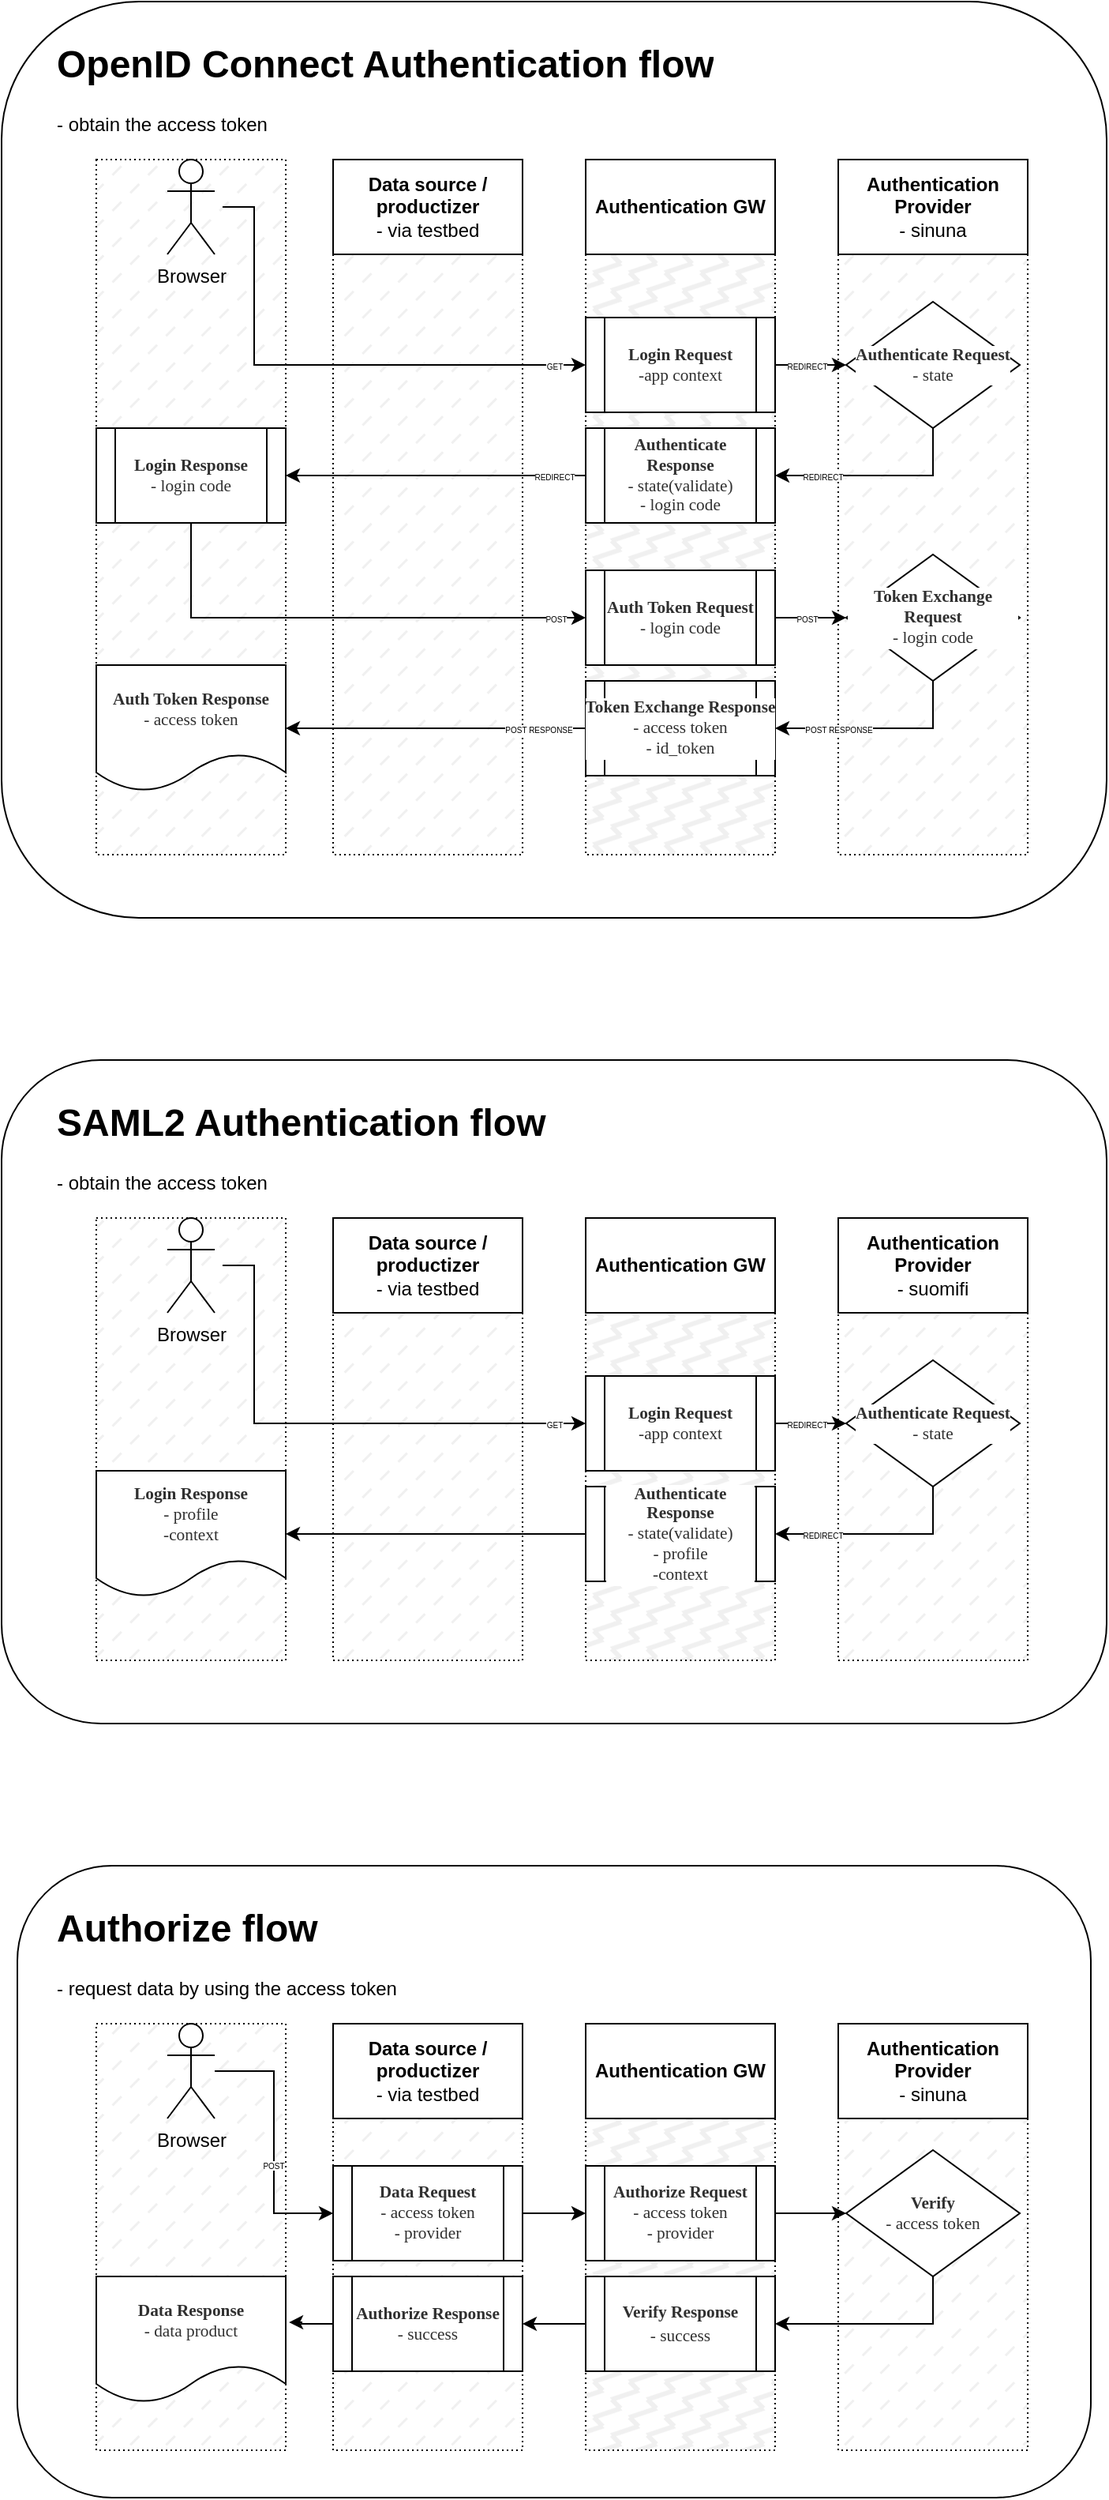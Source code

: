 <mxfile version="20.3.0" type="device"><diagram id="6r0nGlNl4cdeKzcDeS_B" name="Page-1"><mxGraphModel dx="1102" dy="1025" grid="1" gridSize="10" guides="1" tooltips="1" connect="1" arrows="1" fold="1" page="1" pageScale="1" pageWidth="850" pageHeight="1100" math="0" shadow="0"><root><mxCell id="0"/><mxCell id="1" parent="0"/><mxCell id="x8h_ygby22jTJAW10OT5-73" value="" style="rounded=1;whiteSpace=wrap;html=1;fillStyle=solid;strokeWidth=1;fillColor=#FFFFFF;" parent="1" vertex="1"><mxGeometry x="60" y="1200" width="680" height="400" as="geometry"/></mxCell><mxCell id="x8h_ygby22jTJAW10OT5-72" value="" style="rounded=1;whiteSpace=wrap;html=1;fillStyle=solid;strokeWidth=1;fillColor=#FFFFFF;" parent="1" vertex="1"><mxGeometry x="50" y="20" width="700" height="580" as="geometry"/></mxCell><mxCell id="x8h_ygby22jTJAW10OT5-33" value="" style="rounded=0;whiteSpace=wrap;html=1;fillColor=#F0F0F0;dashed=1;strokeWidth=1;dashPattern=1 2;fillStyle=dashed;" parent="1" vertex="1"><mxGeometry x="110" y="120" width="120" height="440" as="geometry"/></mxCell><mxCell id="x8h_ygby22jTJAW10OT5-30" value="" style="rounded=0;whiteSpace=wrap;html=1;fillColor=#F0F0F0;dashed=1;strokeWidth=1;dashPattern=1 2;fillStyle=dashed;" parent="1" vertex="1"><mxGeometry x="260" y="120" width="120" height="440" as="geometry"/></mxCell><mxCell id="x8h_ygby22jTJAW10OT5-31" value="" style="rounded=0;whiteSpace=wrap;html=1;fillColor=#F0F0F0;dashed=1;strokeWidth=1;dashPattern=1 2;fillStyle=zigzag-line;" parent="1" vertex="1"><mxGeometry x="420" y="120" width="120" height="440" as="geometry"/></mxCell><mxCell id="x8h_ygby22jTJAW10OT5-32" value="" style="rounded=0;whiteSpace=wrap;html=1;fillColor=#F0F0F0;dashed=1;strokeWidth=1;dashPattern=1 2;fillStyle=dashed;" parent="1" vertex="1"><mxGeometry x="580" y="120" width="120" height="440" as="geometry"/></mxCell><mxCell id="x8h_ygby22jTJAW10OT5-14" style="edgeStyle=orthogonalEdgeStyle;rounded=0;orthogonalLoop=1;jettySize=auto;html=1;entryX=0;entryY=0.5;entryDx=0;entryDy=0;" parent="1" target="x8h_ygby22jTJAW10OT5-6" edge="1"><mxGeometry relative="1" as="geometry"><mxPoint x="190" y="150" as="sourcePoint"/><Array as="points"><mxPoint x="210" y="150"/><mxPoint x="210" y="250"/></Array></mxGeometry></mxCell><mxCell id="ceesQ_jnTvSEdEqdkGkE-1" value="&lt;font style=&quot;font-size: 5px;&quot;&gt;GET&lt;/font&gt;" style="edgeLabel;html=1;align=center;verticalAlign=middle;resizable=0;points=[];fontSize=5;" parent="x8h_ygby22jTJAW10OT5-14" vertex="1" connectable="0"><mxGeometry x="0.278" y="1" relative="1" as="geometry"><mxPoint x="99" y="1" as="offset"/></mxGeometry></mxCell><mxCell id="x8h_ygby22jTJAW10OT5-1" value="Browser" style="shape=umlActor;verticalLabelPosition=bottom;verticalAlign=top;html=1;outlineConnect=0;" parent="1" vertex="1"><mxGeometry x="155" y="120" width="30" height="60" as="geometry"/></mxCell><mxCell id="x8h_ygby22jTJAW10OT5-2" value="&lt;b&gt;Data source / productizer&lt;/b&gt;&lt;br&gt;- via testbed" style="rounded=0;whiteSpace=wrap;html=1;" parent="1" vertex="1"><mxGeometry x="260" y="120" width="120" height="60" as="geometry"/></mxCell><mxCell id="x8h_ygby22jTJAW10OT5-4" value="&lt;b&gt;Authentication GW&lt;/b&gt;" style="rounded=0;whiteSpace=wrap;html=1;" parent="1" vertex="1"><mxGeometry x="420" y="120" width="120" height="60" as="geometry"/></mxCell><mxCell id="x8h_ygby22jTJAW10OT5-5" value="&lt;b&gt;Authentication Provider&lt;/b&gt;&lt;br&gt;- sinuna" style="rounded=0;whiteSpace=wrap;html=1;" parent="1" vertex="1"><mxGeometry x="580" y="120" width="120" height="60" as="geometry"/></mxCell><mxCell id="x8h_ygby22jTJAW10OT5-15" style="edgeStyle=orthogonalEdgeStyle;rounded=0;orthogonalLoop=1;jettySize=auto;html=1;entryX=0;entryY=0.5;entryDx=0;entryDy=0;" parent="1" source="x8h_ygby22jTJAW10OT5-6" target="x8h_ygby22jTJAW10OT5-7" edge="1"><mxGeometry relative="1" as="geometry"/></mxCell><mxCell id="ceesQ_jnTvSEdEqdkGkE-2" value="REDIRECT" style="edgeLabel;html=1;align=center;verticalAlign=middle;resizable=0;points=[];fontSize=5;" parent="x8h_ygby22jTJAW10OT5-15" vertex="1" connectable="0"><mxGeometry x="-0.254" y="-1" relative="1" as="geometry"><mxPoint x="3" y="-1" as="offset"/></mxGeometry></mxCell><mxCell id="x8h_ygby22jTJAW10OT5-6" value="&lt;p style=&quot;margin: 0px; padding: 0px; user-select: text; -webkit-user-drag: none; -webkit-tap-highlight-color: transparent; color: rgb(48, 48, 48); font-family: Calibri; font-size: 10.667px; background-color: rgb(255, 255, 255);&quot;&gt;&lt;strong style=&quot;margin: 0px; padding: 0px; user-select: text; -webkit-user-drag: none; -webkit-tap-highlight-color: transparent; font-size: 8pt;&quot; data-colorparams=&quot;#feffff_null_null&quot;&gt;Login Request&lt;/strong&gt;&lt;/p&gt;&lt;p style=&quot;margin: 0px; padding: 0px; user-select: text; -webkit-user-drag: none; -webkit-tap-highlight-color: transparent; color: rgb(48, 48, 48); font-family: Calibri; font-size: 10.667px; background-color: rgb(255, 255, 255);&quot;&gt;&lt;span style=&quot;margin: 0px; padding: 0px; user-select: text; -webkit-user-drag: none; -webkit-tap-highlight-color: transparent; font-size: 8pt;&quot; data-colorparams=&quot;#feffff_null_null&quot;&gt;-app context&lt;/span&gt;&lt;/p&gt;" style="shape=process;whiteSpace=wrap;html=1;backgroundOutline=1;" parent="1" vertex="1"><mxGeometry x="420" y="220" width="120" height="60" as="geometry"/></mxCell><mxCell id="x8h_ygby22jTJAW10OT5-17" style="edgeStyle=orthogonalEdgeStyle;rounded=0;orthogonalLoop=1;jettySize=auto;html=1;entryX=1;entryY=0.5;entryDx=0;entryDy=0;exitX=0.5;exitY=1;exitDx=0;exitDy=0;" parent="1" source="x8h_ygby22jTJAW10OT5-7" target="x8h_ygby22jTJAW10OT5-8" edge="1"><mxGeometry relative="1" as="geometry"><Array as="points"><mxPoint x="640" y="320"/></Array></mxGeometry></mxCell><mxCell id="ceesQ_jnTvSEdEqdkGkE-6" value="REDIRECT" style="edgeLabel;html=1;align=center;verticalAlign=middle;resizable=0;points=[];fontSize=5;" parent="x8h_ygby22jTJAW10OT5-17" vertex="1" connectable="0"><mxGeometry x="0.66" relative="1" as="geometry"><mxPoint x="8" as="offset"/></mxGeometry></mxCell><mxCell id="x8h_ygby22jTJAW10OT5-7" value="&lt;p style=&quot;margin: 0px; padding: 0px; user-select: text; -webkit-user-drag: none; -webkit-tap-highlight-color: transparent; color: rgb(48, 48, 48); font-family: Calibri; font-size: 10.667px; background-color: rgb(255, 255, 255);&quot;&gt;&lt;strong style=&quot;margin: 0px; padding: 0px; user-select: text; -webkit-user-drag: none; -webkit-tap-highlight-color: transparent; font-size: 8pt;&quot; data-colorparams=&quot;#feffff_null_null&quot;&gt;Authenticate Request&lt;/strong&gt;&lt;/p&gt;&lt;p style=&quot;margin: 0px; padding: 0px; user-select: text; -webkit-user-drag: none; -webkit-tap-highlight-color: transparent; color: rgb(48, 48, 48); font-family: Calibri; font-size: 10.667px; background-color: rgb(255, 255, 255);&quot;&gt;&lt;span style=&quot;margin: 0px; padding: 0px; user-select: text; -webkit-user-drag: none; -webkit-tap-highlight-color: transparent; font-size: 8pt;&quot; data-colorparams=&quot;#feffff_null_null&quot;&gt;- state&lt;/span&gt;&lt;/p&gt;" style="rhombus;whiteSpace=wrap;html=1;" parent="1" vertex="1"><mxGeometry x="585" y="210" width="110" height="80" as="geometry"/></mxCell><mxCell id="x8h_ygby22jTJAW10OT5-18" style="edgeStyle=orthogonalEdgeStyle;rounded=0;orthogonalLoop=1;jettySize=auto;html=1;entryX=1;entryY=0.5;entryDx=0;entryDy=0;" parent="1" source="x8h_ygby22jTJAW10OT5-8" target="x8h_ygby22jTJAW10OT5-9" edge="1"><mxGeometry relative="1" as="geometry"/></mxCell><mxCell id="ceesQ_jnTvSEdEqdkGkE-7" value="REDIRECT" style="edgeLabel;html=1;align=center;verticalAlign=middle;resizable=0;points=[];fontSize=5;" parent="x8h_ygby22jTJAW10OT5-18" vertex="1" connectable="0"><mxGeometry x="0.158" y="-1" relative="1" as="geometry"><mxPoint x="90" y="1" as="offset"/></mxGeometry></mxCell><mxCell id="x8h_ygby22jTJAW10OT5-8" value="&lt;p style=&quot;margin: 0px; padding: 0px; user-select: text; -webkit-user-drag: none; -webkit-tap-highlight-color: transparent; color: rgb(48, 48, 48); font-family: Calibri; font-size: 10.667px; background-color: rgb(255, 255, 255);&quot;&gt;&lt;strong style=&quot;margin: 0px; padding: 0px; user-select: text; -webkit-user-drag: none; -webkit-tap-highlight-color: transparent; font-size: 8pt;&quot; data-colorparams=&quot;#feffff_null_null&quot;&gt;Authenticate Response&lt;/strong&gt;&lt;/p&gt;&lt;p style=&quot;margin: 0px; padding: 0px; user-select: text; -webkit-user-drag: none; -webkit-tap-highlight-color: transparent; color: rgb(48, 48, 48); font-family: Calibri; font-size: 10.667px; background-color: rgb(255, 255, 255);&quot;&gt;&lt;span style=&quot;margin: 0px; padding: 0px; user-select: text; -webkit-user-drag: none; -webkit-tap-highlight-color: transparent; font-size: 8pt;&quot; data-colorparams=&quot;#feffff_null_null&quot;&gt;- state(validate)&lt;/span&gt;&lt;/p&gt;&lt;p style=&quot;margin: 0px; padding: 0px; user-select: text; -webkit-user-drag: none; -webkit-tap-highlight-color: transparent; color: rgb(48, 48, 48); font-family: Calibri; font-size: 10.667px; background-color: rgb(255, 255, 255);&quot;&gt;&lt;span style=&quot;margin: 0px; padding: 0px; user-select: text; -webkit-user-drag: none; -webkit-tap-highlight-color: transparent; font-size: 8pt;&quot; data-colorparams=&quot;#feffff_null_null&quot;&gt;- login code&lt;/span&gt;&lt;/p&gt;" style="shape=process;whiteSpace=wrap;html=1;backgroundOutline=1;" parent="1" vertex="1"><mxGeometry x="420" y="290" width="120" height="60" as="geometry"/></mxCell><mxCell id="x8h_ygby22jTJAW10OT5-19" style="edgeStyle=orthogonalEdgeStyle;rounded=0;orthogonalLoop=1;jettySize=auto;html=1;entryX=0;entryY=0.5;entryDx=0;entryDy=0;" parent="1" source="x8h_ygby22jTJAW10OT5-9" target="x8h_ygby22jTJAW10OT5-10" edge="1"><mxGeometry relative="1" as="geometry"><Array as="points"><mxPoint x="170" y="410"/></Array></mxGeometry></mxCell><mxCell id="ceesQ_jnTvSEdEqdkGkE-8" value="POST" style="edgeLabel;html=1;align=center;verticalAlign=middle;resizable=0;points=[];fontSize=5;" parent="x8h_ygby22jTJAW10OT5-19" vertex="1" connectable="0"><mxGeometry x="0.261" y="-1" relative="1" as="geometry"><mxPoint x="95" y="-1" as="offset"/></mxGeometry></mxCell><mxCell id="x8h_ygby22jTJAW10OT5-9" value="&lt;p style=&quot;margin: 0px; padding: 0px; user-select: text; -webkit-user-drag: none; -webkit-tap-highlight-color: transparent; color: rgb(48, 48, 48); font-family: Calibri; font-size: 10.667px; background-color: rgb(255, 255, 255);&quot;&gt;&lt;strong style=&quot;margin: 0px; padding: 0px; user-select: text; -webkit-user-drag: none; -webkit-tap-highlight-color: transparent; font-size: 8pt;&quot; data-colorparams=&quot;#feffff_null_null&quot;&gt;Login Response&lt;/strong&gt;&lt;/p&gt;&lt;p style=&quot;margin: 0px; padding: 0px; user-select: text; -webkit-user-drag: none; -webkit-tap-highlight-color: transparent; color: rgb(48, 48, 48); font-family: Calibri; font-size: 10.667px; background-color: rgb(255, 255, 255);&quot;&gt;&lt;span style=&quot;margin: 0px; padding: 0px; user-select: text; -webkit-user-drag: none; -webkit-tap-highlight-color: transparent; font-size: 8pt;&quot; data-colorparams=&quot;#feffff_null_null&quot;&gt;- login code&lt;/span&gt;&lt;/p&gt;" style="shape=process;whiteSpace=wrap;html=1;backgroundOutline=1;" parent="1" vertex="1"><mxGeometry x="110" y="290" width="120" height="60" as="geometry"/></mxCell><mxCell id="x8h_ygby22jTJAW10OT5-20" style="edgeStyle=orthogonalEdgeStyle;rounded=0;orthogonalLoop=1;jettySize=auto;html=1;entryX=0;entryY=0.5;entryDx=0;entryDy=0;" parent="1" source="x8h_ygby22jTJAW10OT5-10" target="x8h_ygby22jTJAW10OT5-11" edge="1"><mxGeometry relative="1" as="geometry"/></mxCell><mxCell id="ceesQ_jnTvSEdEqdkGkE-9" value="POST" style="edgeLabel;html=1;align=center;verticalAlign=middle;resizable=0;points=[];fontSize=5;" parent="x8h_ygby22jTJAW10OT5-20" vertex="1" connectable="0"><mxGeometry x="-0.111" relative="1" as="geometry"><mxPoint as="offset"/></mxGeometry></mxCell><mxCell id="x8h_ygby22jTJAW10OT5-10" value="&lt;p style=&quot;margin: 0px; padding: 0px; user-select: text; -webkit-user-drag: none; -webkit-tap-highlight-color: transparent; color: rgb(48, 48, 48); font-family: Calibri; font-size: 10.667px; background-color: rgb(255, 255, 255);&quot;&gt;&lt;strong style=&quot;margin: 0px; padding: 0px; user-select: text; -webkit-user-drag: none; -webkit-tap-highlight-color: transparent; font-size: 8pt;&quot; data-colorparams=&quot;#feffff_null_null&quot;&gt;Auth Token Request&lt;/strong&gt;&lt;/p&gt;&lt;p style=&quot;margin: 0px; padding: 0px; user-select: text; -webkit-user-drag: none; -webkit-tap-highlight-color: transparent; color: rgb(48, 48, 48); font-family: Calibri; font-size: 10.667px; background-color: rgb(255, 255, 255);&quot;&gt;&lt;span style=&quot;margin: 0px; padding: 0px; user-select: text; -webkit-user-drag: none; -webkit-tap-highlight-color: transparent; font-size: 8pt;&quot; data-colorparams=&quot;#feffff_null_null&quot;&gt;- login code&lt;/span&gt;&lt;/p&gt;" style="shape=process;whiteSpace=wrap;html=1;backgroundOutline=1;" parent="1" vertex="1"><mxGeometry x="420" y="380" width="120" height="60" as="geometry"/></mxCell><mxCell id="x8h_ygby22jTJAW10OT5-21" style="edgeStyle=orthogonalEdgeStyle;rounded=0;orthogonalLoop=1;jettySize=auto;html=1;entryX=1;entryY=0.5;entryDx=0;entryDy=0;" parent="1" source="x8h_ygby22jTJAW10OT5-11" target="x8h_ygby22jTJAW10OT5-12" edge="1"><mxGeometry relative="1" as="geometry"><Array as="points"><mxPoint x="640" y="480"/></Array></mxGeometry></mxCell><mxCell id="ceesQ_jnTvSEdEqdkGkE-10" value="POST RESPONSE" style="edgeLabel;html=1;align=center;verticalAlign=middle;resizable=0;points=[];fontSize=5;" parent="x8h_ygby22jTJAW10OT5-21" vertex="1" connectable="0"><mxGeometry x="0.581" relative="1" as="geometry"><mxPoint x="13" as="offset"/></mxGeometry></mxCell><mxCell id="x8h_ygby22jTJAW10OT5-11" value="&lt;p style=&quot;margin: 0px; padding: 0px; user-select: text; -webkit-user-drag: none; -webkit-tap-highlight-color: transparent; color: rgb(48, 48, 48); font-family: Calibri; font-size: 10.667px; background-color: rgb(255, 255, 255);&quot;&gt;&lt;strong style=&quot;margin: 0px; padding: 0px; user-select: text; -webkit-user-drag: none; -webkit-tap-highlight-color: transparent; font-size: 8pt;&quot; data-colorparams=&quot;#feffff_null_null&quot;&gt;Token Exchange Request&lt;/strong&gt;&lt;/p&gt;&lt;p style=&quot;margin: 0px; padding: 0px; user-select: text; -webkit-user-drag: none; -webkit-tap-highlight-color: transparent; color: rgb(48, 48, 48); font-family: Calibri; font-size: 10.667px; background-color: rgb(255, 255, 255);&quot;&gt;&lt;span style=&quot;margin: 0px; padding: 0px; user-select: text; -webkit-user-drag: none; -webkit-tap-highlight-color: transparent; font-size: 8pt;&quot; data-colorparams=&quot;#feffff_null_null&quot;&gt;- login code&lt;/span&gt;&lt;/p&gt;" style="rhombus;whiteSpace=wrap;html=1;" parent="1" vertex="1"><mxGeometry x="585" y="370" width="110" height="80" as="geometry"/></mxCell><mxCell id="x8h_ygby22jTJAW10OT5-22" style="edgeStyle=orthogonalEdgeStyle;rounded=0;orthogonalLoop=1;jettySize=auto;html=1;entryX=1;entryY=0.5;entryDx=0;entryDy=0;" parent="1" source="x8h_ygby22jTJAW10OT5-12" target="x8h_ygby22jTJAW10OT5-27" edge="1"><mxGeometry relative="1" as="geometry"><mxPoint x="210.0" y="480.0" as="targetPoint"/></mxGeometry></mxCell><mxCell id="ceesQ_jnTvSEdEqdkGkE-11" value="POST RESPONSE" style="edgeLabel;html=1;align=center;verticalAlign=middle;resizable=0;points=[];fontSize=5;" parent="x8h_ygby22jTJAW10OT5-22" vertex="1" connectable="0"><mxGeometry x="-0.274" y="1" relative="1" as="geometry"><mxPoint x="39" y="-1" as="offset"/></mxGeometry></mxCell><mxCell id="x8h_ygby22jTJAW10OT5-12" value="&lt;p style=&quot;margin: 0px; padding: 0px; user-select: text; -webkit-user-drag: none; -webkit-tap-highlight-color: transparent; color: rgb(48, 48, 48); font-family: Calibri; font-size: 10.667px; background-color: rgb(255, 255, 255);&quot;&gt;&lt;strong style=&quot;margin: 0px; padding: 0px; user-select: text; -webkit-user-drag: none; -webkit-tap-highlight-color: transparent; font-size: 8pt;&quot; data-colorparams=&quot;#feffff_null_null&quot;&gt;Token&amp;nbsp;&lt;strong style=&quot;margin: 0px; padding: 0px; user-select: text; -webkit-user-drag: none; -webkit-tap-highlight-color: transparent; font-size: 8pt;&quot; data-colorparams=&quot;#feffff_null_null&quot;&gt;Exchange&lt;/strong&gt;&amp;nbsp;Response&lt;/strong&gt;&lt;/p&gt;&lt;p style=&quot;margin: 0px; padding: 0px; user-select: text; -webkit-user-drag: none; -webkit-tap-highlight-color: transparent; color: rgb(48, 48, 48); font-family: Calibri; font-size: 10.667px; background-color: rgb(255, 255, 255);&quot;&gt;&lt;span style=&quot;margin: 0px; padding: 0px; user-select: text; -webkit-user-drag: none; -webkit-tap-highlight-color: transparent; font-size: 8pt;&quot; data-colorparams=&quot;#feffff_null_null&quot;&gt;- access token&lt;/span&gt;&lt;/p&gt;&lt;p style=&quot;margin: 0px; padding: 0px; user-select: text; -webkit-user-drag: none; -webkit-tap-highlight-color: transparent; color: rgb(48, 48, 48); font-family: Calibri; font-size: 10.667px; background-color: rgb(255, 255, 255);&quot;&gt;&lt;span style=&quot;margin: 0px; padding: 0px; user-select: text; -webkit-user-drag: none; -webkit-tap-highlight-color: transparent; font-size: 8pt;&quot; data-colorparams=&quot;#feffff_null_null&quot;&gt;- id_token&lt;/span&gt;&lt;/p&gt;" style="shape=process;whiteSpace=wrap;html=1;backgroundOutline=1;" parent="1" vertex="1"><mxGeometry x="420" y="450" width="120" height="60" as="geometry"/></mxCell><mxCell id="x8h_ygby22jTJAW10OT5-27" value="&lt;p style=&quot;margin: 0px; padding: 0px; user-select: text; -webkit-user-drag: none; -webkit-tap-highlight-color: transparent; color: rgb(48, 48, 48); font-family: Calibri; font-size: 10.667px; background-color: rgb(255, 255, 255);&quot;&gt;&lt;strong style=&quot;margin: 0px; padding: 0px; user-select: text; -webkit-user-drag: none; -webkit-tap-highlight-color: transparent; font-size: 8pt;&quot; data-colorparams=&quot;#feffff_null_null&quot;&gt;Auth Token Response&lt;/strong&gt;&lt;/p&gt;&lt;p style=&quot;margin: 0px; padding: 0px; user-select: text; -webkit-user-drag: none; -webkit-tap-highlight-color: transparent; color: rgb(48, 48, 48); font-family: Calibri; font-size: 10.667px; background-color: rgb(255, 255, 255);&quot;&gt;&lt;span style=&quot;margin: 0px; padding: 0px; user-select: text; -webkit-user-drag: none; -webkit-tap-highlight-color: transparent; font-size: 8pt;&quot; data-colorparams=&quot;#feffff_null_null&quot;&gt;- access token&lt;/span&gt;&lt;/p&gt;" style="shape=document;whiteSpace=wrap;html=1;boundedLbl=1;" parent="1" vertex="1"><mxGeometry x="110" y="440" width="120" height="80" as="geometry"/></mxCell><mxCell id="x8h_ygby22jTJAW10OT5-28" value="&lt;h1&gt;OpenID Connect Authentication flow&lt;/h1&gt;&lt;p&gt;- obtain the access token&lt;/p&gt;" style="text;html=1;strokeColor=none;fillColor=none;spacing=5;spacingTop=-20;whiteSpace=wrap;overflow=hidden;rounded=0;" parent="1" vertex="1"><mxGeometry x="80" y="40" width="430" height="70" as="geometry"/></mxCell><mxCell id="x8h_ygby22jTJAW10OT5-29" value="&lt;h1&gt;Authorize flow&lt;/h1&gt;&lt;p&gt;- request data by using the access token&lt;/p&gt;" style="text;html=1;strokeColor=none;fillColor=none;spacing=5;spacingTop=-20;whiteSpace=wrap;overflow=hidden;rounded=0;" parent="1" vertex="1"><mxGeometry x="80" y="1220" width="240" height="70" as="geometry"/></mxCell><mxCell id="x8h_ygby22jTJAW10OT5-34" value="" style="rounded=0;whiteSpace=wrap;html=1;fillColor=#F0F0F0;dashed=1;strokeWidth=1;dashPattern=1 2;fillStyle=dashed;" parent="1" vertex="1"><mxGeometry x="110" y="1300" width="120" height="270" as="geometry"/></mxCell><mxCell id="x8h_ygby22jTJAW10OT5-35" value="" style="rounded=0;whiteSpace=wrap;html=1;fillColor=#F0F0F0;dashed=1;strokeWidth=1;dashPattern=1 2;fillStyle=dashed;" parent="1" vertex="1"><mxGeometry x="260" y="1300" width="120" height="270" as="geometry"/></mxCell><mxCell id="x8h_ygby22jTJAW10OT5-36" value="" style="rounded=0;whiteSpace=wrap;html=1;fillColor=#F0F0F0;dashed=1;strokeWidth=1;dashPattern=1 2;fillStyle=zigzag-line;" parent="1" vertex="1"><mxGeometry x="420" y="1300" width="120" height="270" as="geometry"/></mxCell><mxCell id="x8h_ygby22jTJAW10OT5-37" value="" style="rounded=0;whiteSpace=wrap;html=1;fillColor=#F0F0F0;dashed=1;strokeWidth=1;dashPattern=1 2;fillStyle=dashed;" parent="1" vertex="1"><mxGeometry x="580" y="1300" width="120" height="270" as="geometry"/></mxCell><mxCell id="x8h_ygby22jTJAW10OT5-65" style="edgeStyle=orthogonalEdgeStyle;rounded=0;orthogonalLoop=1;jettySize=auto;html=1;entryX=0;entryY=0.5;entryDx=0;entryDy=0;" parent="1" source="x8h_ygby22jTJAW10OT5-39" target="x8h_ygby22jTJAW10OT5-60" edge="1"><mxGeometry relative="1" as="geometry"/></mxCell><mxCell id="ceesQ_jnTvSEdEqdkGkE-12" value="POST" style="edgeLabel;html=1;align=center;verticalAlign=middle;resizable=0;points=[];fontSize=5;" parent="x8h_ygby22jTJAW10OT5-65" vertex="1" connectable="0"><mxGeometry x="0.172" y="-1" relative="1" as="geometry"><mxPoint as="offset"/></mxGeometry></mxCell><mxCell id="x8h_ygby22jTJAW10OT5-39" value="Browser" style="shape=umlActor;verticalLabelPosition=bottom;verticalAlign=top;html=1;outlineConnect=0;" parent="1" vertex="1"><mxGeometry x="155" y="1300" width="30" height="60" as="geometry"/></mxCell><mxCell id="x8h_ygby22jTJAW10OT5-40" value="&lt;b&gt;Data source / productizer&lt;/b&gt;&lt;br&gt;- via testbed" style="rounded=0;whiteSpace=wrap;html=1;" parent="1" vertex="1"><mxGeometry x="260" y="1300" width="120" height="60" as="geometry"/></mxCell><mxCell id="x8h_ygby22jTJAW10OT5-41" value="&lt;b&gt;Authentication GW&lt;/b&gt;" style="rounded=0;whiteSpace=wrap;html=1;" parent="1" vertex="1"><mxGeometry x="420" y="1300" width="120" height="60" as="geometry"/></mxCell><mxCell id="x8h_ygby22jTJAW10OT5-42" value="&lt;b&gt;Authentication Provider&lt;/b&gt;&lt;br&gt;- sinuna" style="rounded=0;whiteSpace=wrap;html=1;" parent="1" vertex="1"><mxGeometry x="580" y="1300" width="120" height="60" as="geometry"/></mxCell><mxCell id="x8h_ygby22jTJAW10OT5-67" style="edgeStyle=orthogonalEdgeStyle;rounded=0;orthogonalLoop=1;jettySize=auto;html=1;entryX=0;entryY=0.5;entryDx=0;entryDy=0;" parent="1" source="x8h_ygby22jTJAW10OT5-59" target="x8h_ygby22jTJAW10OT5-62" edge="1"><mxGeometry relative="1" as="geometry"/></mxCell><mxCell id="x8h_ygby22jTJAW10OT5-59" value="&lt;p style=&quot;margin: 0px ; padding: 0px ; color: rgb(48 , 48 , 48) ; font-family: &amp;#34;calibri&amp;#34; ; font-size: 10.667px ; background-color: rgb(255 , 255 , 255)&quot;&gt;&lt;strong style=&quot;margin: 0px ; padding: 0px ; font-size: 8pt&quot;&gt;Authorize Request&lt;/strong&gt;&lt;/p&gt;&lt;p style=&quot;margin: 0px ; padding: 0px ; color: rgb(48 , 48 , 48) ; font-family: &amp;#34;calibri&amp;#34; ; font-size: 10.667px ; background-color: rgb(255 , 255 , 255)&quot;&gt;&lt;span style=&quot;margin: 0px ; padding: 0px ; font-size: 8pt&quot;&gt;- access token&lt;/span&gt;&lt;/p&gt;&lt;p style=&quot;margin: 0px ; padding: 0px ; color: rgb(48 , 48 , 48) ; font-family: &amp;#34;calibri&amp;#34; ; font-size: 10.667px ; background-color: rgb(255 , 255 , 255)&quot;&gt;&lt;span style=&quot;margin: 0px ; padding: 0px ; font-size: 8pt&quot;&gt;&lt;span style=&quot;font-size: 10.667px&quot;&gt;- provider&lt;/span&gt;&lt;br&gt;&lt;/span&gt;&lt;/p&gt;" style="shape=process;whiteSpace=wrap;html=1;backgroundOutline=1;" parent="1" vertex="1"><mxGeometry x="420" y="1390" width="120" height="60" as="geometry"/></mxCell><mxCell id="x8h_ygby22jTJAW10OT5-66" style="edgeStyle=orthogonalEdgeStyle;rounded=0;orthogonalLoop=1;jettySize=auto;html=1;entryX=0;entryY=0.5;entryDx=0;entryDy=0;" parent="1" source="x8h_ygby22jTJAW10OT5-60" target="x8h_ygby22jTJAW10OT5-59" edge="1"><mxGeometry relative="1" as="geometry"/></mxCell><mxCell id="x8h_ygby22jTJAW10OT5-60" value="&lt;p style=&quot;margin: 0px ; padding: 0px ; color: rgb(48 , 48 , 48) ; font-family: &amp;#34;calibri&amp;#34; ; font-size: 10.667px ; background-color: rgb(255 , 255 , 255)&quot;&gt;&lt;strong style=&quot;margin: 0px ; padding: 0px ; font-size: 8pt&quot;&gt;Data Request&lt;/strong&gt;&lt;/p&gt;&lt;p style=&quot;margin: 0px ; padding: 0px ; color: rgb(48 , 48 , 48) ; font-family: &amp;#34;calibri&amp;#34; ; font-size: 10.667px ; background-color: rgb(255 , 255 , 255)&quot;&gt;&lt;span style=&quot;margin: 0px ; padding: 0px ; font-size: 8pt&quot;&gt;- access token&lt;/span&gt;&lt;/p&gt;&lt;p style=&quot;margin: 0px ; padding: 0px ; color: rgb(48 , 48 , 48) ; font-family: &amp;#34;calibri&amp;#34; ; font-size: 10.667px ; background-color: rgb(255 , 255 , 255)&quot;&gt;&lt;span style=&quot;margin: 0px ; padding: 0px ; font-size: 8pt&quot;&gt;- provider&lt;/span&gt;&lt;/p&gt;" style="shape=process;whiteSpace=wrap;html=1;backgroundOutline=1;" parent="1" vertex="1"><mxGeometry x="260" y="1390" width="120" height="60" as="geometry"/></mxCell><mxCell id="x8h_ygby22jTJAW10OT5-68" style="edgeStyle=orthogonalEdgeStyle;rounded=0;orthogonalLoop=1;jettySize=auto;html=1;entryX=1;entryY=0.5;entryDx=0;entryDy=0;" parent="1" source="x8h_ygby22jTJAW10OT5-62" target="x8h_ygby22jTJAW10OT5-63" edge="1"><mxGeometry relative="1" as="geometry"><Array as="points"><mxPoint x="640" y="1490"/></Array></mxGeometry></mxCell><mxCell id="x8h_ygby22jTJAW10OT5-62" value="&lt;p style=&quot;margin: 0px; padding: 0px; user-select: text; -webkit-user-drag: none; -webkit-tap-highlight-color: transparent; color: rgb(48, 48, 48); font-family: Calibri; font-size: 10.667px; background-color: rgb(255, 255, 255);&quot;&gt;&lt;strong style=&quot;margin: 0px; padding: 0px; user-select: text; -webkit-user-drag: none; -webkit-tap-highlight-color: transparent; font-size: 8pt;&quot; data-colorparams=&quot;#feffff_null_null&quot;&gt;Verify&lt;/strong&gt;&lt;/p&gt;&lt;p style=&quot;margin: 0px; padding: 0px; user-select: text; -webkit-user-drag: none; -webkit-tap-highlight-color: transparent; color: rgb(48, 48, 48); font-family: Calibri; font-size: 10.667px; background-color: rgb(255, 255, 255);&quot;&gt;&lt;span style=&quot;font-size: 10.667px;&quot;&gt;- access token&lt;/span&gt;&lt;br&gt;&lt;/p&gt;" style="rhombus;whiteSpace=wrap;html=1;" parent="1" vertex="1"><mxGeometry x="585" y="1380" width="110" height="80" as="geometry"/></mxCell><mxCell id="x8h_ygby22jTJAW10OT5-69" style="edgeStyle=orthogonalEdgeStyle;rounded=0;orthogonalLoop=1;jettySize=auto;html=1;entryX=1;entryY=0.5;entryDx=0;entryDy=0;" parent="1" source="x8h_ygby22jTJAW10OT5-63" target="x8h_ygby22jTJAW10OT5-64" edge="1"><mxGeometry relative="1" as="geometry"/></mxCell><mxCell id="x8h_ygby22jTJAW10OT5-63" value="&lt;p style=&quot;margin: 0px; padding: 0px; user-select: text; -webkit-user-drag: none; -webkit-tap-highlight-color: transparent; color: rgb(48, 48, 48); font-family: Calibri; font-size: 10.667px; background-color: rgb(255, 255, 255);&quot;&gt;&lt;strong style=&quot;margin: 0px; padding: 0px; user-select: text; -webkit-user-drag: none; -webkit-tap-highlight-color: transparent; font-size: 8pt;&quot; data-colorparams=&quot;#feffff_null_null&quot;&gt;Verify Response&lt;/strong&gt;&lt;/p&gt;&lt;p style=&quot;margin: 0px; padding: 0px; user-select: text; -webkit-user-drag: none; -webkit-tap-highlight-color: transparent; color: rgb(48, 48, 48); font-family: Calibri; background-color: rgb(255, 255, 255);&quot;&gt;&lt;span style=&quot;font-size: 10.667px;&quot;&gt;- success&lt;/span&gt;&lt;/p&gt;" style="shape=process;whiteSpace=wrap;html=1;backgroundOutline=1;" parent="1" vertex="1"><mxGeometry x="420" y="1460" width="120" height="60" as="geometry"/></mxCell><mxCell id="x8h_ygby22jTJAW10OT5-71" style="edgeStyle=orthogonalEdgeStyle;rounded=0;orthogonalLoop=1;jettySize=auto;html=1;entryX=1.017;entryY=0.363;entryDx=0;entryDy=0;entryPerimeter=0;" parent="1" source="x8h_ygby22jTJAW10OT5-64" target="x8h_ygby22jTJAW10OT5-70" edge="1"><mxGeometry relative="1" as="geometry"/></mxCell><mxCell id="x8h_ygby22jTJAW10OT5-64" value="&lt;p style=&quot;margin: 0px; padding: 0px; user-select: text; -webkit-user-drag: none; -webkit-tap-highlight-color: transparent; color: rgb(48, 48, 48); font-family: Calibri; font-size: 10.667px; background-color: rgb(255, 255, 255);&quot;&gt;&lt;strong style=&quot;margin: 0px; padding: 0px; user-select: text; -webkit-user-drag: none; -webkit-tap-highlight-color: transparent; font-size: 8pt;&quot; data-colorparams=&quot;#feffff_null_null&quot;&gt;Authorize Response&lt;/strong&gt;&lt;/p&gt;&lt;p style=&quot;margin: 0px; padding: 0px; user-select: text; -webkit-user-drag: none; -webkit-tap-highlight-color: transparent; color: rgb(48, 48, 48); font-family: Calibri; font-size: 10.667px; background-color: rgb(255, 255, 255);&quot;&gt;&lt;span style=&quot;margin: 0px; padding: 0px; user-select: text; -webkit-user-drag: none; -webkit-tap-highlight-color: transparent; font-size: 8pt;&quot; data-colorparams=&quot;#feffff_null_null&quot;&gt;- success&lt;/span&gt;&lt;/p&gt;" style="shape=process;whiteSpace=wrap;html=1;backgroundOutline=1;" parent="1" vertex="1"><mxGeometry x="260" y="1460" width="120" height="60" as="geometry"/></mxCell><mxCell id="x8h_ygby22jTJAW10OT5-70" value="&lt;p style=&quot;margin: 0px; padding: 0px; user-select: text; -webkit-user-drag: none; -webkit-tap-highlight-color: transparent; color: rgb(48, 48, 48); font-family: Calibri; font-size: 10.667px; background-color: rgb(255, 255, 255);&quot;&gt;&lt;strong style=&quot;margin: 0px; padding: 0px; user-select: text; -webkit-user-drag: none; -webkit-tap-highlight-color: transparent; font-size: 8pt;&quot; data-colorparams=&quot;#feffff_null_null&quot;&gt;Data Response&lt;/strong&gt;&lt;/p&gt;&lt;p style=&quot;margin: 0px; padding: 0px; user-select: text; -webkit-user-drag: none; -webkit-tap-highlight-color: transparent; color: rgb(48, 48, 48); font-family: Calibri; font-size: 10.667px; background-color: rgb(255, 255, 255);&quot;&gt;&lt;span style=&quot;margin: 0px; padding: 0px; user-select: text; -webkit-user-drag: none; -webkit-tap-highlight-color: transparent; font-size: 8pt;&quot; data-colorparams=&quot;#feffff_null_null&quot;&gt;- data product&lt;/span&gt;&lt;/p&gt;" style="shape=document;whiteSpace=wrap;html=1;boundedLbl=1;" parent="1" vertex="1"><mxGeometry x="110" y="1460" width="120" height="80" as="geometry"/></mxCell><mxCell id="83CFPmFeYMWnqIZIhoiO-35" value="" style="rounded=1;whiteSpace=wrap;html=1;fillStyle=solid;strokeWidth=1;fillColor=#FFFFFF;" parent="1" vertex="1"><mxGeometry x="50" y="690" width="700" height="420" as="geometry"/></mxCell><mxCell id="83CFPmFeYMWnqIZIhoiO-36" value="" style="rounded=0;whiteSpace=wrap;html=1;fillColor=#F0F0F0;dashed=1;strokeWidth=1;dashPattern=1 2;fillStyle=dashed;" parent="1" vertex="1"><mxGeometry x="110" y="790" width="120" height="280" as="geometry"/></mxCell><mxCell id="83CFPmFeYMWnqIZIhoiO-37" value="" style="rounded=0;whiteSpace=wrap;html=1;fillColor=#F0F0F0;dashed=1;strokeWidth=1;dashPattern=1 2;fillStyle=dashed;" parent="1" vertex="1"><mxGeometry x="260" y="790" width="120" height="280" as="geometry"/></mxCell><mxCell id="83CFPmFeYMWnqIZIhoiO-38" value="" style="rounded=0;whiteSpace=wrap;html=1;fillColor=#F0F0F0;dashed=1;strokeWidth=1;dashPattern=1 2;fillStyle=zigzag-line;" parent="1" vertex="1"><mxGeometry x="420" y="790" width="120" height="280" as="geometry"/></mxCell><mxCell id="83CFPmFeYMWnqIZIhoiO-39" value="" style="rounded=0;whiteSpace=wrap;html=1;fillColor=#F0F0F0;dashed=1;strokeWidth=1;dashPattern=1 2;fillStyle=dashed;" parent="1" vertex="1"><mxGeometry x="580" y="790" width="120" height="280" as="geometry"/></mxCell><mxCell id="83CFPmFeYMWnqIZIhoiO-40" style="edgeStyle=orthogonalEdgeStyle;rounded=0;orthogonalLoop=1;jettySize=auto;html=1;entryX=0;entryY=0.5;entryDx=0;entryDy=0;" parent="1" target="83CFPmFeYMWnqIZIhoiO-48" edge="1"><mxGeometry relative="1" as="geometry"><mxPoint x="190" y="820" as="sourcePoint"/><Array as="points"><mxPoint x="210" y="820"/><mxPoint x="210" y="920"/></Array></mxGeometry></mxCell><mxCell id="83CFPmFeYMWnqIZIhoiO-41" value="&lt;font style=&quot;font-size: 5px;&quot;&gt;GET&lt;/font&gt;" style="edgeLabel;html=1;align=center;verticalAlign=middle;resizable=0;points=[];fontSize=5;" parent="83CFPmFeYMWnqIZIhoiO-40" vertex="1" connectable="0"><mxGeometry x="0.278" y="1" relative="1" as="geometry"><mxPoint x="99" y="1" as="offset"/></mxGeometry></mxCell><mxCell id="83CFPmFeYMWnqIZIhoiO-42" value="Browser" style="shape=umlActor;verticalLabelPosition=bottom;verticalAlign=top;html=1;outlineConnect=0;" parent="1" vertex="1"><mxGeometry x="155" y="790" width="30" height="60" as="geometry"/></mxCell><mxCell id="83CFPmFeYMWnqIZIhoiO-43" value="&lt;b&gt;Data source / productizer&lt;/b&gt;&lt;br&gt;- via testbed" style="rounded=0;whiteSpace=wrap;html=1;" parent="1" vertex="1"><mxGeometry x="260" y="790" width="120" height="60" as="geometry"/></mxCell><mxCell id="83CFPmFeYMWnqIZIhoiO-44" value="&lt;b&gt;Authentication GW&lt;/b&gt;" style="rounded=0;whiteSpace=wrap;html=1;" parent="1" vertex="1"><mxGeometry x="420" y="790" width="120" height="60" as="geometry"/></mxCell><mxCell id="83CFPmFeYMWnqIZIhoiO-45" value="&lt;b&gt;Authentication Provider&lt;/b&gt;&lt;br&gt;- suomifi" style="rounded=0;whiteSpace=wrap;html=1;" parent="1" vertex="1"><mxGeometry x="580" y="790" width="120" height="60" as="geometry"/></mxCell><mxCell id="83CFPmFeYMWnqIZIhoiO-46" style="edgeStyle=orthogonalEdgeStyle;rounded=0;orthogonalLoop=1;jettySize=auto;html=1;entryX=0;entryY=0.5;entryDx=0;entryDy=0;" parent="1" source="83CFPmFeYMWnqIZIhoiO-48" target="83CFPmFeYMWnqIZIhoiO-51" edge="1"><mxGeometry relative="1" as="geometry"/></mxCell><mxCell id="83CFPmFeYMWnqIZIhoiO-47" value="REDIRECT" style="edgeLabel;html=1;align=center;verticalAlign=middle;resizable=0;points=[];fontSize=5;" parent="83CFPmFeYMWnqIZIhoiO-46" vertex="1" connectable="0"><mxGeometry x="-0.254" y="-1" relative="1" as="geometry"><mxPoint x="3" y="-1" as="offset"/></mxGeometry></mxCell><mxCell id="83CFPmFeYMWnqIZIhoiO-48" value="&lt;p style=&quot;margin: 0px; padding: 0px; user-select: text; -webkit-user-drag: none; -webkit-tap-highlight-color: transparent; color: rgb(48, 48, 48); font-family: Calibri; font-size: 10.667px; background-color: rgb(255, 255, 255);&quot;&gt;&lt;strong style=&quot;margin: 0px; padding: 0px; user-select: text; -webkit-user-drag: none; -webkit-tap-highlight-color: transparent; font-size: 8pt;&quot; data-colorparams=&quot;#feffff_null_null&quot;&gt;Login Request&lt;/strong&gt;&lt;/p&gt;&lt;p style=&quot;margin: 0px; padding: 0px; user-select: text; -webkit-user-drag: none; -webkit-tap-highlight-color: transparent; color: rgb(48, 48, 48); font-family: Calibri; font-size: 10.667px; background-color: rgb(255, 255, 255);&quot;&gt;&lt;span style=&quot;margin: 0px; padding: 0px; user-select: text; -webkit-user-drag: none; -webkit-tap-highlight-color: transparent; font-size: 8pt;&quot; data-colorparams=&quot;#feffff_null_null&quot;&gt;-app context&lt;/span&gt;&lt;/p&gt;" style="shape=process;whiteSpace=wrap;html=1;backgroundOutline=1;" parent="1" vertex="1"><mxGeometry x="420" y="890" width="120" height="60" as="geometry"/></mxCell><mxCell id="83CFPmFeYMWnqIZIhoiO-49" style="edgeStyle=orthogonalEdgeStyle;rounded=0;orthogonalLoop=1;jettySize=auto;html=1;entryX=1;entryY=0.5;entryDx=0;entryDy=0;exitX=0.5;exitY=1;exitDx=0;exitDy=0;" parent="1" source="83CFPmFeYMWnqIZIhoiO-51" target="83CFPmFeYMWnqIZIhoiO-54" edge="1"><mxGeometry relative="1" as="geometry"><Array as="points"><mxPoint x="640" y="990"/></Array></mxGeometry></mxCell><mxCell id="83CFPmFeYMWnqIZIhoiO-50" value="REDIRECT" style="edgeLabel;html=1;align=center;verticalAlign=middle;resizable=0;points=[];fontSize=5;" parent="83CFPmFeYMWnqIZIhoiO-49" vertex="1" connectable="0"><mxGeometry x="0.66" relative="1" as="geometry"><mxPoint x="8" as="offset"/></mxGeometry></mxCell><mxCell id="83CFPmFeYMWnqIZIhoiO-51" value="&lt;p style=&quot;margin: 0px; padding: 0px; user-select: text; -webkit-user-drag: none; -webkit-tap-highlight-color: transparent; color: rgb(48, 48, 48); font-family: Calibri; font-size: 10.667px; background-color: rgb(255, 255, 255);&quot;&gt;&lt;strong style=&quot;margin: 0px; padding: 0px; user-select: text; -webkit-user-drag: none; -webkit-tap-highlight-color: transparent; font-size: 8pt;&quot; data-colorparams=&quot;#feffff_null_null&quot;&gt;Authenticate Request&lt;/strong&gt;&lt;/p&gt;&lt;p style=&quot;margin: 0px; padding: 0px; user-select: text; -webkit-user-drag: none; -webkit-tap-highlight-color: transparent; color: rgb(48, 48, 48); font-family: Calibri; font-size: 10.667px; background-color: rgb(255, 255, 255);&quot;&gt;&lt;span style=&quot;margin: 0px; padding: 0px; user-select: text; -webkit-user-drag: none; -webkit-tap-highlight-color: transparent; font-size: 8pt;&quot; data-colorparams=&quot;#feffff_null_null&quot;&gt;- state&lt;/span&gt;&lt;/p&gt;" style="rhombus;whiteSpace=wrap;html=1;" parent="1" vertex="1"><mxGeometry x="585" y="880" width="110" height="80" as="geometry"/></mxCell><mxCell id="83CFPmFeYMWnqIZIhoiO-54" value="&lt;p style=&quot;margin: 0px; padding: 0px; user-select: text; -webkit-user-drag: none; -webkit-tap-highlight-color: transparent; color: rgb(48, 48, 48); font-family: Calibri; font-size: 10.667px; background-color: rgb(255, 255, 255);&quot;&gt;&lt;strong style=&quot;margin: 0px; padding: 0px; user-select: text; -webkit-user-drag: none; -webkit-tap-highlight-color: transparent; font-size: 8pt;&quot; data-colorparams=&quot;#feffff_null_null&quot;&gt;Authenticate Response&lt;/strong&gt;&lt;/p&gt;&lt;p style=&quot;margin: 0px; padding: 0px; user-select: text; -webkit-user-drag: none; -webkit-tap-highlight-color: transparent; color: rgb(48, 48, 48); font-family: Calibri; font-size: 10.667px; background-color: rgb(255, 255, 255);&quot;&gt;&lt;span style=&quot;margin: 0px; padding: 0px; user-select: text; -webkit-user-drag: none; -webkit-tap-highlight-color: transparent; font-size: 8pt;&quot; data-colorparams=&quot;#feffff_null_null&quot;&gt;- state(validate)&lt;/span&gt;&lt;/p&gt;&lt;p style=&quot;margin: 0px; padding: 0px; user-select: text; -webkit-user-drag: none; -webkit-tap-highlight-color: transparent; color: rgb(48, 48, 48); font-family: Calibri; font-size: 10.667px; background-color: rgb(255, 255, 255);&quot;&gt;&lt;span style=&quot;margin: 0px; padding: 0px; user-select: text; -webkit-user-drag: none; -webkit-tap-highlight-color: transparent; font-size: 8pt;&quot; data-colorparams=&quot;#feffff_null_null&quot;&gt;- profile&lt;/span&gt;&lt;/p&gt;&lt;p style=&quot;margin: 0px; padding: 0px; user-select: text; -webkit-user-drag: none; -webkit-tap-highlight-color: transparent; color: rgb(48, 48, 48); font-family: Calibri; font-size: 10.667px; background-color: rgb(255, 255, 255);&quot;&gt;&lt;span style=&quot;margin: 0px; padding: 0px; user-select: text; -webkit-user-drag: none; -webkit-tap-highlight-color: transparent; font-size: 8pt;&quot; data-colorparams=&quot;#feffff_null_null&quot;&gt;-context&lt;/span&gt;&lt;/p&gt;" style="shape=process;whiteSpace=wrap;html=1;backgroundOutline=1;" parent="1" vertex="1"><mxGeometry x="420" y="960" width="120" height="60" as="geometry"/></mxCell><mxCell id="83CFPmFeYMWnqIZIhoiO-64" style="edgeStyle=orthogonalEdgeStyle;rounded=0;orthogonalLoop=1;jettySize=auto;html=1;entryX=1;entryY=0.5;entryDx=0;entryDy=0;exitX=0;exitY=0.5;exitDx=0;exitDy=0;" parent="1" source="83CFPmFeYMWnqIZIhoiO-54" target="83CFPmFeYMWnqIZIhoiO-67" edge="1"><mxGeometry relative="1" as="geometry"><mxPoint x="210.0" y="1150.0" as="targetPoint"/><mxPoint x="420" y="1150" as="sourcePoint"/></mxGeometry></mxCell><mxCell id="83CFPmFeYMWnqIZIhoiO-67" value="&lt;p style=&quot;margin: 0px; padding: 0px; user-select: text; -webkit-user-drag: none; -webkit-tap-highlight-color: transparent; color: rgb(48, 48, 48); font-family: Calibri; font-size: 10.667px; background-color: rgb(255, 255, 255);&quot;&gt;&lt;strong style=&quot;margin: 0px; padding: 0px; user-select: text; -webkit-user-drag: none; -webkit-tap-highlight-color: transparent; font-size: 8pt;&quot; data-colorparams=&quot;#feffff_null_null&quot;&gt;Login Response&lt;/strong&gt;&lt;/p&gt;&lt;p style=&quot;margin: 0px; padding: 0px; user-select: text; -webkit-user-drag: none; -webkit-tap-highlight-color: transparent; color: rgb(48, 48, 48); font-family: Calibri; font-size: 10.667px; background-color: rgb(255, 255, 255);&quot;&gt;&lt;span style=&quot;margin: 0px; padding: 0px; user-select: text; -webkit-user-drag: none; -webkit-tap-highlight-color: transparent; font-size: 8pt;&quot; data-colorparams=&quot;#feffff_null_null&quot;&gt;- profile&lt;/span&gt;&lt;/p&gt;&lt;p style=&quot;margin: 0px; padding: 0px; user-select: text; -webkit-user-drag: none; -webkit-tap-highlight-color: transparent; color: rgb(48, 48, 48); font-family: Calibri; font-size: 10.667px; background-color: rgb(255, 255, 255);&quot;&gt;&lt;span style=&quot;margin: 0px; padding: 0px; user-select: text; -webkit-user-drag: none; -webkit-tap-highlight-color: transparent; font-size: 8pt;&quot; data-colorparams=&quot;#feffff_null_null&quot;&gt;-context&lt;/span&gt;&lt;/p&gt;" style="shape=document;whiteSpace=wrap;html=1;boundedLbl=1;" parent="1" vertex="1"><mxGeometry x="110" y="950" width="120" height="80" as="geometry"/></mxCell><mxCell id="83CFPmFeYMWnqIZIhoiO-68" value="&lt;h1&gt;SAML2 Authentication flow&lt;/h1&gt;&lt;p&gt;- obtain the access token&lt;/p&gt;" style="text;html=1;strokeColor=none;fillColor=none;spacing=5;spacingTop=-20;whiteSpace=wrap;overflow=hidden;rounded=0;" parent="1" vertex="1"><mxGeometry x="80" y="710" width="430" height="70" as="geometry"/></mxCell></root></mxGraphModel></diagram></mxfile>
